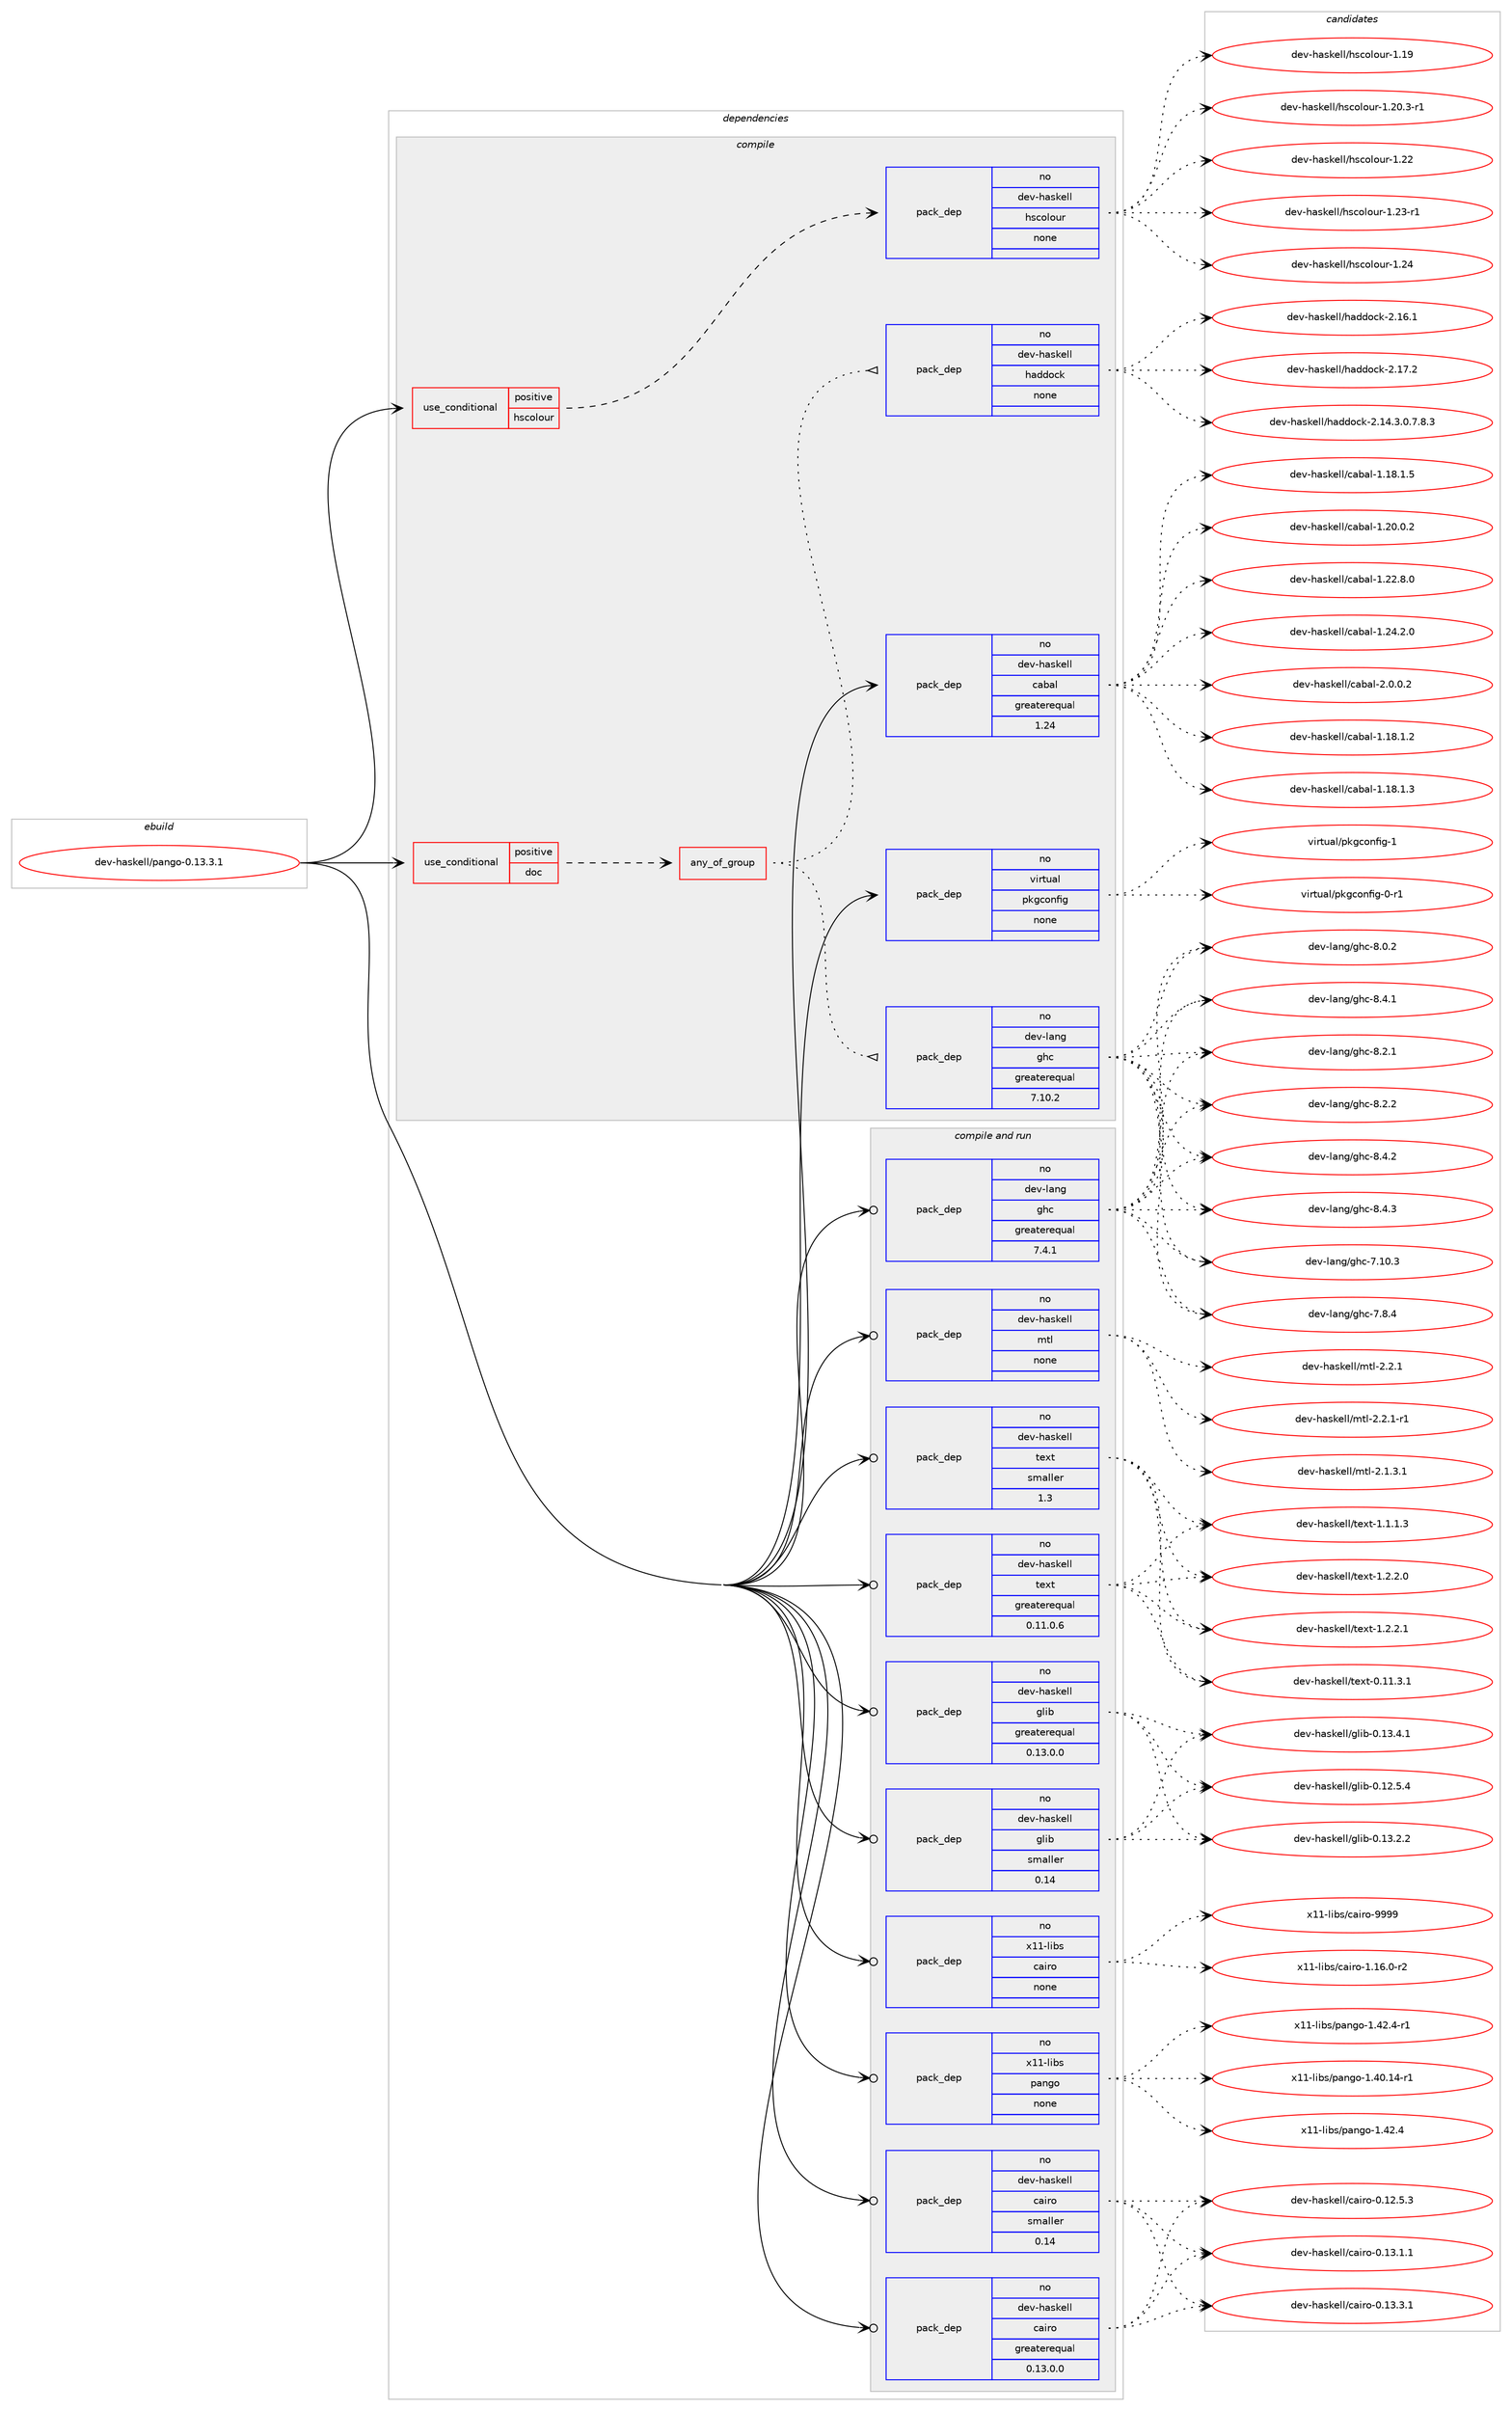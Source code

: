 digraph prolog {

# *************
# Graph options
# *************

newrank=true;
concentrate=true;
compound=true;
graph [rankdir=LR,fontname=Helvetica,fontsize=10,ranksep=1.5];#, ranksep=2.5, nodesep=0.2];
edge  [arrowhead=vee];
node  [fontname=Helvetica,fontsize=10];

# **********
# The ebuild
# **********

subgraph cluster_leftcol {
color=gray;
rank=same;
label=<<i>ebuild</i>>;
id [label="dev-haskell/pango-0.13.3.1", color=red, width=4, href="../dev-haskell/pango-0.13.3.1.svg"];
}

# ****************
# The dependencies
# ****************

subgraph cluster_midcol {
color=gray;
label=<<i>dependencies</i>>;
subgraph cluster_compile {
fillcolor="#eeeeee";
style=filled;
label=<<i>compile</i>>;
subgraph cond360960 {
dependency1341080 [label=<<TABLE BORDER="0" CELLBORDER="1" CELLSPACING="0" CELLPADDING="4"><TR><TD ROWSPAN="3" CELLPADDING="10">use_conditional</TD></TR><TR><TD>positive</TD></TR><TR><TD>doc</TD></TR></TABLE>>, shape=none, color=red];
subgraph any21355 {
dependency1341081 [label=<<TABLE BORDER="0" CELLBORDER="1" CELLSPACING="0" CELLPADDING="4"><TR><TD CELLPADDING="10">any_of_group</TD></TR></TABLE>>, shape=none, color=red];subgraph pack958213 {
dependency1341082 [label=<<TABLE BORDER="0" CELLBORDER="1" CELLSPACING="0" CELLPADDING="4" WIDTH="220"><TR><TD ROWSPAN="6" CELLPADDING="30">pack_dep</TD></TR><TR><TD WIDTH="110">no</TD></TR><TR><TD>dev-haskell</TD></TR><TR><TD>haddock</TD></TR><TR><TD>none</TD></TR><TR><TD></TD></TR></TABLE>>, shape=none, color=blue];
}
dependency1341081:e -> dependency1341082:w [weight=20,style="dotted",arrowhead="oinv"];
subgraph pack958214 {
dependency1341083 [label=<<TABLE BORDER="0" CELLBORDER="1" CELLSPACING="0" CELLPADDING="4" WIDTH="220"><TR><TD ROWSPAN="6" CELLPADDING="30">pack_dep</TD></TR><TR><TD WIDTH="110">no</TD></TR><TR><TD>dev-lang</TD></TR><TR><TD>ghc</TD></TR><TR><TD>greaterequal</TD></TR><TR><TD>7.10.2</TD></TR></TABLE>>, shape=none, color=blue];
}
dependency1341081:e -> dependency1341083:w [weight=20,style="dotted",arrowhead="oinv"];
}
dependency1341080:e -> dependency1341081:w [weight=20,style="dashed",arrowhead="vee"];
}
id:e -> dependency1341080:w [weight=20,style="solid",arrowhead="vee"];
subgraph cond360961 {
dependency1341084 [label=<<TABLE BORDER="0" CELLBORDER="1" CELLSPACING="0" CELLPADDING="4"><TR><TD ROWSPAN="3" CELLPADDING="10">use_conditional</TD></TR><TR><TD>positive</TD></TR><TR><TD>hscolour</TD></TR></TABLE>>, shape=none, color=red];
subgraph pack958215 {
dependency1341085 [label=<<TABLE BORDER="0" CELLBORDER="1" CELLSPACING="0" CELLPADDING="4" WIDTH="220"><TR><TD ROWSPAN="6" CELLPADDING="30">pack_dep</TD></TR><TR><TD WIDTH="110">no</TD></TR><TR><TD>dev-haskell</TD></TR><TR><TD>hscolour</TD></TR><TR><TD>none</TD></TR><TR><TD></TD></TR></TABLE>>, shape=none, color=blue];
}
dependency1341084:e -> dependency1341085:w [weight=20,style="dashed",arrowhead="vee"];
}
id:e -> dependency1341084:w [weight=20,style="solid",arrowhead="vee"];
subgraph pack958216 {
dependency1341086 [label=<<TABLE BORDER="0" CELLBORDER="1" CELLSPACING="0" CELLPADDING="4" WIDTH="220"><TR><TD ROWSPAN="6" CELLPADDING="30">pack_dep</TD></TR><TR><TD WIDTH="110">no</TD></TR><TR><TD>dev-haskell</TD></TR><TR><TD>cabal</TD></TR><TR><TD>greaterequal</TD></TR><TR><TD>1.24</TD></TR></TABLE>>, shape=none, color=blue];
}
id:e -> dependency1341086:w [weight=20,style="solid",arrowhead="vee"];
subgraph pack958217 {
dependency1341087 [label=<<TABLE BORDER="0" CELLBORDER="1" CELLSPACING="0" CELLPADDING="4" WIDTH="220"><TR><TD ROWSPAN="6" CELLPADDING="30">pack_dep</TD></TR><TR><TD WIDTH="110">no</TD></TR><TR><TD>virtual</TD></TR><TR><TD>pkgconfig</TD></TR><TR><TD>none</TD></TR><TR><TD></TD></TR></TABLE>>, shape=none, color=blue];
}
id:e -> dependency1341087:w [weight=20,style="solid",arrowhead="vee"];
}
subgraph cluster_compileandrun {
fillcolor="#eeeeee";
style=filled;
label=<<i>compile and run</i>>;
subgraph pack958218 {
dependency1341088 [label=<<TABLE BORDER="0" CELLBORDER="1" CELLSPACING="0" CELLPADDING="4" WIDTH="220"><TR><TD ROWSPAN="6" CELLPADDING="30">pack_dep</TD></TR><TR><TD WIDTH="110">no</TD></TR><TR><TD>dev-haskell</TD></TR><TR><TD>cairo</TD></TR><TR><TD>greaterequal</TD></TR><TR><TD>0.13.0.0</TD></TR></TABLE>>, shape=none, color=blue];
}
id:e -> dependency1341088:w [weight=20,style="solid",arrowhead="odotvee"];
subgraph pack958219 {
dependency1341089 [label=<<TABLE BORDER="0" CELLBORDER="1" CELLSPACING="0" CELLPADDING="4" WIDTH="220"><TR><TD ROWSPAN="6" CELLPADDING="30">pack_dep</TD></TR><TR><TD WIDTH="110">no</TD></TR><TR><TD>dev-haskell</TD></TR><TR><TD>cairo</TD></TR><TR><TD>smaller</TD></TR><TR><TD>0.14</TD></TR></TABLE>>, shape=none, color=blue];
}
id:e -> dependency1341089:w [weight=20,style="solid",arrowhead="odotvee"];
subgraph pack958220 {
dependency1341090 [label=<<TABLE BORDER="0" CELLBORDER="1" CELLSPACING="0" CELLPADDING="4" WIDTH="220"><TR><TD ROWSPAN="6" CELLPADDING="30">pack_dep</TD></TR><TR><TD WIDTH="110">no</TD></TR><TR><TD>dev-haskell</TD></TR><TR><TD>glib</TD></TR><TR><TD>greaterequal</TD></TR><TR><TD>0.13.0.0</TD></TR></TABLE>>, shape=none, color=blue];
}
id:e -> dependency1341090:w [weight=20,style="solid",arrowhead="odotvee"];
subgraph pack958221 {
dependency1341091 [label=<<TABLE BORDER="0" CELLBORDER="1" CELLSPACING="0" CELLPADDING="4" WIDTH="220"><TR><TD ROWSPAN="6" CELLPADDING="30">pack_dep</TD></TR><TR><TD WIDTH="110">no</TD></TR><TR><TD>dev-haskell</TD></TR><TR><TD>glib</TD></TR><TR><TD>smaller</TD></TR><TR><TD>0.14</TD></TR></TABLE>>, shape=none, color=blue];
}
id:e -> dependency1341091:w [weight=20,style="solid",arrowhead="odotvee"];
subgraph pack958222 {
dependency1341092 [label=<<TABLE BORDER="0" CELLBORDER="1" CELLSPACING="0" CELLPADDING="4" WIDTH="220"><TR><TD ROWSPAN="6" CELLPADDING="30">pack_dep</TD></TR><TR><TD WIDTH="110">no</TD></TR><TR><TD>dev-haskell</TD></TR><TR><TD>mtl</TD></TR><TR><TD>none</TD></TR><TR><TD></TD></TR></TABLE>>, shape=none, color=blue];
}
id:e -> dependency1341092:w [weight=20,style="solid",arrowhead="odotvee"];
subgraph pack958223 {
dependency1341093 [label=<<TABLE BORDER="0" CELLBORDER="1" CELLSPACING="0" CELLPADDING="4" WIDTH="220"><TR><TD ROWSPAN="6" CELLPADDING="30">pack_dep</TD></TR><TR><TD WIDTH="110">no</TD></TR><TR><TD>dev-haskell</TD></TR><TR><TD>text</TD></TR><TR><TD>greaterequal</TD></TR><TR><TD>0.11.0.6</TD></TR></TABLE>>, shape=none, color=blue];
}
id:e -> dependency1341093:w [weight=20,style="solid",arrowhead="odotvee"];
subgraph pack958224 {
dependency1341094 [label=<<TABLE BORDER="0" CELLBORDER="1" CELLSPACING="0" CELLPADDING="4" WIDTH="220"><TR><TD ROWSPAN="6" CELLPADDING="30">pack_dep</TD></TR><TR><TD WIDTH="110">no</TD></TR><TR><TD>dev-haskell</TD></TR><TR><TD>text</TD></TR><TR><TD>smaller</TD></TR><TR><TD>1.3</TD></TR></TABLE>>, shape=none, color=blue];
}
id:e -> dependency1341094:w [weight=20,style="solid",arrowhead="odotvee"];
subgraph pack958225 {
dependency1341095 [label=<<TABLE BORDER="0" CELLBORDER="1" CELLSPACING="0" CELLPADDING="4" WIDTH="220"><TR><TD ROWSPAN="6" CELLPADDING="30">pack_dep</TD></TR><TR><TD WIDTH="110">no</TD></TR><TR><TD>dev-lang</TD></TR><TR><TD>ghc</TD></TR><TR><TD>greaterequal</TD></TR><TR><TD>7.4.1</TD></TR></TABLE>>, shape=none, color=blue];
}
id:e -> dependency1341095:w [weight=20,style="solid",arrowhead="odotvee"];
subgraph pack958226 {
dependency1341096 [label=<<TABLE BORDER="0" CELLBORDER="1" CELLSPACING="0" CELLPADDING="4" WIDTH="220"><TR><TD ROWSPAN="6" CELLPADDING="30">pack_dep</TD></TR><TR><TD WIDTH="110">no</TD></TR><TR><TD>x11-libs</TD></TR><TR><TD>cairo</TD></TR><TR><TD>none</TD></TR><TR><TD></TD></TR></TABLE>>, shape=none, color=blue];
}
id:e -> dependency1341096:w [weight=20,style="solid",arrowhead="odotvee"];
subgraph pack958227 {
dependency1341097 [label=<<TABLE BORDER="0" CELLBORDER="1" CELLSPACING="0" CELLPADDING="4" WIDTH="220"><TR><TD ROWSPAN="6" CELLPADDING="30">pack_dep</TD></TR><TR><TD WIDTH="110">no</TD></TR><TR><TD>x11-libs</TD></TR><TR><TD>pango</TD></TR><TR><TD>none</TD></TR><TR><TD></TD></TR></TABLE>>, shape=none, color=blue];
}
id:e -> dependency1341097:w [weight=20,style="solid",arrowhead="odotvee"];
}
subgraph cluster_run {
fillcolor="#eeeeee";
style=filled;
label=<<i>run</i>>;
}
}

# **************
# The candidates
# **************

subgraph cluster_choices {
rank=same;
color=gray;
label=<<i>candidates</i>>;

subgraph choice958213 {
color=black;
nodesep=1;
choice1001011184510497115107101108108471049710010011199107455046495246514648465546564651 [label="dev-haskell/haddock-2.14.3.0.7.8.3", color=red, width=4,href="../dev-haskell/haddock-2.14.3.0.7.8.3.svg"];
choice100101118451049711510710110810847104971001001119910745504649544649 [label="dev-haskell/haddock-2.16.1", color=red, width=4,href="../dev-haskell/haddock-2.16.1.svg"];
choice100101118451049711510710110810847104971001001119910745504649554650 [label="dev-haskell/haddock-2.17.2", color=red, width=4,href="../dev-haskell/haddock-2.17.2.svg"];
dependency1341082:e -> choice1001011184510497115107101108108471049710010011199107455046495246514648465546564651:w [style=dotted,weight="100"];
dependency1341082:e -> choice100101118451049711510710110810847104971001001119910745504649544649:w [style=dotted,weight="100"];
dependency1341082:e -> choice100101118451049711510710110810847104971001001119910745504649554650:w [style=dotted,weight="100"];
}
subgraph choice958214 {
color=black;
nodesep=1;
choice1001011184510897110103471031049945554649484651 [label="dev-lang/ghc-7.10.3", color=red, width=4,href="../dev-lang/ghc-7.10.3.svg"];
choice10010111845108971101034710310499455546564652 [label="dev-lang/ghc-7.8.4", color=red, width=4,href="../dev-lang/ghc-7.8.4.svg"];
choice10010111845108971101034710310499455646484650 [label="dev-lang/ghc-8.0.2", color=red, width=4,href="../dev-lang/ghc-8.0.2.svg"];
choice10010111845108971101034710310499455646504649 [label="dev-lang/ghc-8.2.1", color=red, width=4,href="../dev-lang/ghc-8.2.1.svg"];
choice10010111845108971101034710310499455646504650 [label="dev-lang/ghc-8.2.2", color=red, width=4,href="../dev-lang/ghc-8.2.2.svg"];
choice10010111845108971101034710310499455646524649 [label="dev-lang/ghc-8.4.1", color=red, width=4,href="../dev-lang/ghc-8.4.1.svg"];
choice10010111845108971101034710310499455646524650 [label="dev-lang/ghc-8.4.2", color=red, width=4,href="../dev-lang/ghc-8.4.2.svg"];
choice10010111845108971101034710310499455646524651 [label="dev-lang/ghc-8.4.3", color=red, width=4,href="../dev-lang/ghc-8.4.3.svg"];
dependency1341083:e -> choice1001011184510897110103471031049945554649484651:w [style=dotted,weight="100"];
dependency1341083:e -> choice10010111845108971101034710310499455546564652:w [style=dotted,weight="100"];
dependency1341083:e -> choice10010111845108971101034710310499455646484650:w [style=dotted,weight="100"];
dependency1341083:e -> choice10010111845108971101034710310499455646504649:w [style=dotted,weight="100"];
dependency1341083:e -> choice10010111845108971101034710310499455646504650:w [style=dotted,weight="100"];
dependency1341083:e -> choice10010111845108971101034710310499455646524649:w [style=dotted,weight="100"];
dependency1341083:e -> choice10010111845108971101034710310499455646524650:w [style=dotted,weight="100"];
dependency1341083:e -> choice10010111845108971101034710310499455646524651:w [style=dotted,weight="100"];
}
subgraph choice958215 {
color=black;
nodesep=1;
choice100101118451049711510710110810847104115991111081111171144549464957 [label="dev-haskell/hscolour-1.19", color=red, width=4,href="../dev-haskell/hscolour-1.19.svg"];
choice10010111845104971151071011081084710411599111108111117114454946504846514511449 [label="dev-haskell/hscolour-1.20.3-r1", color=red, width=4,href="../dev-haskell/hscolour-1.20.3-r1.svg"];
choice100101118451049711510710110810847104115991111081111171144549465050 [label="dev-haskell/hscolour-1.22", color=red, width=4,href="../dev-haskell/hscolour-1.22.svg"];
choice1001011184510497115107101108108471041159911110811111711445494650514511449 [label="dev-haskell/hscolour-1.23-r1", color=red, width=4,href="../dev-haskell/hscolour-1.23-r1.svg"];
choice100101118451049711510710110810847104115991111081111171144549465052 [label="dev-haskell/hscolour-1.24", color=red, width=4,href="../dev-haskell/hscolour-1.24.svg"];
dependency1341085:e -> choice100101118451049711510710110810847104115991111081111171144549464957:w [style=dotted,weight="100"];
dependency1341085:e -> choice10010111845104971151071011081084710411599111108111117114454946504846514511449:w [style=dotted,weight="100"];
dependency1341085:e -> choice100101118451049711510710110810847104115991111081111171144549465050:w [style=dotted,weight="100"];
dependency1341085:e -> choice1001011184510497115107101108108471041159911110811111711445494650514511449:w [style=dotted,weight="100"];
dependency1341085:e -> choice100101118451049711510710110810847104115991111081111171144549465052:w [style=dotted,weight="100"];
}
subgraph choice958216 {
color=black;
nodesep=1;
choice10010111845104971151071011081084799979897108454946495646494650 [label="dev-haskell/cabal-1.18.1.2", color=red, width=4,href="../dev-haskell/cabal-1.18.1.2.svg"];
choice10010111845104971151071011081084799979897108454946495646494651 [label="dev-haskell/cabal-1.18.1.3", color=red, width=4,href="../dev-haskell/cabal-1.18.1.3.svg"];
choice10010111845104971151071011081084799979897108454946495646494653 [label="dev-haskell/cabal-1.18.1.5", color=red, width=4,href="../dev-haskell/cabal-1.18.1.5.svg"];
choice10010111845104971151071011081084799979897108454946504846484650 [label="dev-haskell/cabal-1.20.0.2", color=red, width=4,href="../dev-haskell/cabal-1.20.0.2.svg"];
choice10010111845104971151071011081084799979897108454946505046564648 [label="dev-haskell/cabal-1.22.8.0", color=red, width=4,href="../dev-haskell/cabal-1.22.8.0.svg"];
choice10010111845104971151071011081084799979897108454946505246504648 [label="dev-haskell/cabal-1.24.2.0", color=red, width=4,href="../dev-haskell/cabal-1.24.2.0.svg"];
choice100101118451049711510710110810847999798971084550464846484650 [label="dev-haskell/cabal-2.0.0.2", color=red, width=4,href="../dev-haskell/cabal-2.0.0.2.svg"];
dependency1341086:e -> choice10010111845104971151071011081084799979897108454946495646494650:w [style=dotted,weight="100"];
dependency1341086:e -> choice10010111845104971151071011081084799979897108454946495646494651:w [style=dotted,weight="100"];
dependency1341086:e -> choice10010111845104971151071011081084799979897108454946495646494653:w [style=dotted,weight="100"];
dependency1341086:e -> choice10010111845104971151071011081084799979897108454946504846484650:w [style=dotted,weight="100"];
dependency1341086:e -> choice10010111845104971151071011081084799979897108454946505046564648:w [style=dotted,weight="100"];
dependency1341086:e -> choice10010111845104971151071011081084799979897108454946505246504648:w [style=dotted,weight="100"];
dependency1341086:e -> choice100101118451049711510710110810847999798971084550464846484650:w [style=dotted,weight="100"];
}
subgraph choice958217 {
color=black;
nodesep=1;
choice11810511411611797108471121071039911111010210510345484511449 [label="virtual/pkgconfig-0-r1", color=red, width=4,href="../virtual/pkgconfig-0-r1.svg"];
choice1181051141161179710847112107103991111101021051034549 [label="virtual/pkgconfig-1", color=red, width=4,href="../virtual/pkgconfig-1.svg"];
dependency1341087:e -> choice11810511411611797108471121071039911111010210510345484511449:w [style=dotted,weight="100"];
dependency1341087:e -> choice1181051141161179710847112107103991111101021051034549:w [style=dotted,weight="100"];
}
subgraph choice958218 {
color=black;
nodesep=1;
choice1001011184510497115107101108108479997105114111454846495046534651 [label="dev-haskell/cairo-0.12.5.3", color=red, width=4,href="../dev-haskell/cairo-0.12.5.3.svg"];
choice1001011184510497115107101108108479997105114111454846495146494649 [label="dev-haskell/cairo-0.13.1.1", color=red, width=4,href="../dev-haskell/cairo-0.13.1.1.svg"];
choice1001011184510497115107101108108479997105114111454846495146514649 [label="dev-haskell/cairo-0.13.3.1", color=red, width=4,href="../dev-haskell/cairo-0.13.3.1.svg"];
dependency1341088:e -> choice1001011184510497115107101108108479997105114111454846495046534651:w [style=dotted,weight="100"];
dependency1341088:e -> choice1001011184510497115107101108108479997105114111454846495146494649:w [style=dotted,weight="100"];
dependency1341088:e -> choice1001011184510497115107101108108479997105114111454846495146514649:w [style=dotted,weight="100"];
}
subgraph choice958219 {
color=black;
nodesep=1;
choice1001011184510497115107101108108479997105114111454846495046534651 [label="dev-haskell/cairo-0.12.5.3", color=red, width=4,href="../dev-haskell/cairo-0.12.5.3.svg"];
choice1001011184510497115107101108108479997105114111454846495146494649 [label="dev-haskell/cairo-0.13.1.1", color=red, width=4,href="../dev-haskell/cairo-0.13.1.1.svg"];
choice1001011184510497115107101108108479997105114111454846495146514649 [label="dev-haskell/cairo-0.13.3.1", color=red, width=4,href="../dev-haskell/cairo-0.13.3.1.svg"];
dependency1341089:e -> choice1001011184510497115107101108108479997105114111454846495046534651:w [style=dotted,weight="100"];
dependency1341089:e -> choice1001011184510497115107101108108479997105114111454846495146494649:w [style=dotted,weight="100"];
dependency1341089:e -> choice1001011184510497115107101108108479997105114111454846495146514649:w [style=dotted,weight="100"];
}
subgraph choice958220 {
color=black;
nodesep=1;
choice10010111845104971151071011081084710310810598454846495046534652 [label="dev-haskell/glib-0.12.5.4", color=red, width=4,href="../dev-haskell/glib-0.12.5.4.svg"];
choice10010111845104971151071011081084710310810598454846495146504650 [label="dev-haskell/glib-0.13.2.2", color=red, width=4,href="../dev-haskell/glib-0.13.2.2.svg"];
choice10010111845104971151071011081084710310810598454846495146524649 [label="dev-haskell/glib-0.13.4.1", color=red, width=4,href="../dev-haskell/glib-0.13.4.1.svg"];
dependency1341090:e -> choice10010111845104971151071011081084710310810598454846495046534652:w [style=dotted,weight="100"];
dependency1341090:e -> choice10010111845104971151071011081084710310810598454846495146504650:w [style=dotted,weight="100"];
dependency1341090:e -> choice10010111845104971151071011081084710310810598454846495146524649:w [style=dotted,weight="100"];
}
subgraph choice958221 {
color=black;
nodesep=1;
choice10010111845104971151071011081084710310810598454846495046534652 [label="dev-haskell/glib-0.12.5.4", color=red, width=4,href="../dev-haskell/glib-0.12.5.4.svg"];
choice10010111845104971151071011081084710310810598454846495146504650 [label="dev-haskell/glib-0.13.2.2", color=red, width=4,href="../dev-haskell/glib-0.13.2.2.svg"];
choice10010111845104971151071011081084710310810598454846495146524649 [label="dev-haskell/glib-0.13.4.1", color=red, width=4,href="../dev-haskell/glib-0.13.4.1.svg"];
dependency1341091:e -> choice10010111845104971151071011081084710310810598454846495046534652:w [style=dotted,weight="100"];
dependency1341091:e -> choice10010111845104971151071011081084710310810598454846495146504650:w [style=dotted,weight="100"];
dependency1341091:e -> choice10010111845104971151071011081084710310810598454846495146524649:w [style=dotted,weight="100"];
}
subgraph choice958222 {
color=black;
nodesep=1;
choice1001011184510497115107101108108471091161084550464946514649 [label="dev-haskell/mtl-2.1.3.1", color=red, width=4,href="../dev-haskell/mtl-2.1.3.1.svg"];
choice100101118451049711510710110810847109116108455046504649 [label="dev-haskell/mtl-2.2.1", color=red, width=4,href="../dev-haskell/mtl-2.2.1.svg"];
choice1001011184510497115107101108108471091161084550465046494511449 [label="dev-haskell/mtl-2.2.1-r1", color=red, width=4,href="../dev-haskell/mtl-2.2.1-r1.svg"];
dependency1341092:e -> choice1001011184510497115107101108108471091161084550464946514649:w [style=dotted,weight="100"];
dependency1341092:e -> choice100101118451049711510710110810847109116108455046504649:w [style=dotted,weight="100"];
dependency1341092:e -> choice1001011184510497115107101108108471091161084550465046494511449:w [style=dotted,weight="100"];
}
subgraph choice958223 {
color=black;
nodesep=1;
choice100101118451049711510710110810847116101120116454846494946514649 [label="dev-haskell/text-0.11.3.1", color=red, width=4,href="../dev-haskell/text-0.11.3.1.svg"];
choice1001011184510497115107101108108471161011201164549464946494651 [label="dev-haskell/text-1.1.1.3", color=red, width=4,href="../dev-haskell/text-1.1.1.3.svg"];
choice1001011184510497115107101108108471161011201164549465046504648 [label="dev-haskell/text-1.2.2.0", color=red, width=4,href="../dev-haskell/text-1.2.2.0.svg"];
choice1001011184510497115107101108108471161011201164549465046504649 [label="dev-haskell/text-1.2.2.1", color=red, width=4,href="../dev-haskell/text-1.2.2.1.svg"];
dependency1341093:e -> choice100101118451049711510710110810847116101120116454846494946514649:w [style=dotted,weight="100"];
dependency1341093:e -> choice1001011184510497115107101108108471161011201164549464946494651:w [style=dotted,weight="100"];
dependency1341093:e -> choice1001011184510497115107101108108471161011201164549465046504648:w [style=dotted,weight="100"];
dependency1341093:e -> choice1001011184510497115107101108108471161011201164549465046504649:w [style=dotted,weight="100"];
}
subgraph choice958224 {
color=black;
nodesep=1;
choice100101118451049711510710110810847116101120116454846494946514649 [label="dev-haskell/text-0.11.3.1", color=red, width=4,href="../dev-haskell/text-0.11.3.1.svg"];
choice1001011184510497115107101108108471161011201164549464946494651 [label="dev-haskell/text-1.1.1.3", color=red, width=4,href="../dev-haskell/text-1.1.1.3.svg"];
choice1001011184510497115107101108108471161011201164549465046504648 [label="dev-haskell/text-1.2.2.0", color=red, width=4,href="../dev-haskell/text-1.2.2.0.svg"];
choice1001011184510497115107101108108471161011201164549465046504649 [label="dev-haskell/text-1.2.2.1", color=red, width=4,href="../dev-haskell/text-1.2.2.1.svg"];
dependency1341094:e -> choice100101118451049711510710110810847116101120116454846494946514649:w [style=dotted,weight="100"];
dependency1341094:e -> choice1001011184510497115107101108108471161011201164549464946494651:w [style=dotted,weight="100"];
dependency1341094:e -> choice1001011184510497115107101108108471161011201164549465046504648:w [style=dotted,weight="100"];
dependency1341094:e -> choice1001011184510497115107101108108471161011201164549465046504649:w [style=dotted,weight="100"];
}
subgraph choice958225 {
color=black;
nodesep=1;
choice1001011184510897110103471031049945554649484651 [label="dev-lang/ghc-7.10.3", color=red, width=4,href="../dev-lang/ghc-7.10.3.svg"];
choice10010111845108971101034710310499455546564652 [label="dev-lang/ghc-7.8.4", color=red, width=4,href="../dev-lang/ghc-7.8.4.svg"];
choice10010111845108971101034710310499455646484650 [label="dev-lang/ghc-8.0.2", color=red, width=4,href="../dev-lang/ghc-8.0.2.svg"];
choice10010111845108971101034710310499455646504649 [label="dev-lang/ghc-8.2.1", color=red, width=4,href="../dev-lang/ghc-8.2.1.svg"];
choice10010111845108971101034710310499455646504650 [label="dev-lang/ghc-8.2.2", color=red, width=4,href="../dev-lang/ghc-8.2.2.svg"];
choice10010111845108971101034710310499455646524649 [label="dev-lang/ghc-8.4.1", color=red, width=4,href="../dev-lang/ghc-8.4.1.svg"];
choice10010111845108971101034710310499455646524650 [label="dev-lang/ghc-8.4.2", color=red, width=4,href="../dev-lang/ghc-8.4.2.svg"];
choice10010111845108971101034710310499455646524651 [label="dev-lang/ghc-8.4.3", color=red, width=4,href="../dev-lang/ghc-8.4.3.svg"];
dependency1341095:e -> choice1001011184510897110103471031049945554649484651:w [style=dotted,weight="100"];
dependency1341095:e -> choice10010111845108971101034710310499455546564652:w [style=dotted,weight="100"];
dependency1341095:e -> choice10010111845108971101034710310499455646484650:w [style=dotted,weight="100"];
dependency1341095:e -> choice10010111845108971101034710310499455646504649:w [style=dotted,weight="100"];
dependency1341095:e -> choice10010111845108971101034710310499455646504650:w [style=dotted,weight="100"];
dependency1341095:e -> choice10010111845108971101034710310499455646524649:w [style=dotted,weight="100"];
dependency1341095:e -> choice10010111845108971101034710310499455646524650:w [style=dotted,weight="100"];
dependency1341095:e -> choice10010111845108971101034710310499455646524651:w [style=dotted,weight="100"];
}
subgraph choice958226 {
color=black;
nodesep=1;
choice12049494510810598115479997105114111454946495446484511450 [label="x11-libs/cairo-1.16.0-r2", color=red, width=4,href="../x11-libs/cairo-1.16.0-r2.svg"];
choice120494945108105981154799971051141114557575757 [label="x11-libs/cairo-9999", color=red, width=4,href="../x11-libs/cairo-9999.svg"];
dependency1341096:e -> choice12049494510810598115479997105114111454946495446484511450:w [style=dotted,weight="100"];
dependency1341096:e -> choice120494945108105981154799971051141114557575757:w [style=dotted,weight="100"];
}
subgraph choice958227 {
color=black;
nodesep=1;
choice12049494510810598115471129711010311145494652484649524511449 [label="x11-libs/pango-1.40.14-r1", color=red, width=4,href="../x11-libs/pango-1.40.14-r1.svg"];
choice12049494510810598115471129711010311145494652504652 [label="x11-libs/pango-1.42.4", color=red, width=4,href="../x11-libs/pango-1.42.4.svg"];
choice120494945108105981154711297110103111454946525046524511449 [label="x11-libs/pango-1.42.4-r1", color=red, width=4,href="../x11-libs/pango-1.42.4-r1.svg"];
dependency1341097:e -> choice12049494510810598115471129711010311145494652484649524511449:w [style=dotted,weight="100"];
dependency1341097:e -> choice12049494510810598115471129711010311145494652504652:w [style=dotted,weight="100"];
dependency1341097:e -> choice120494945108105981154711297110103111454946525046524511449:w [style=dotted,weight="100"];
}
}

}
